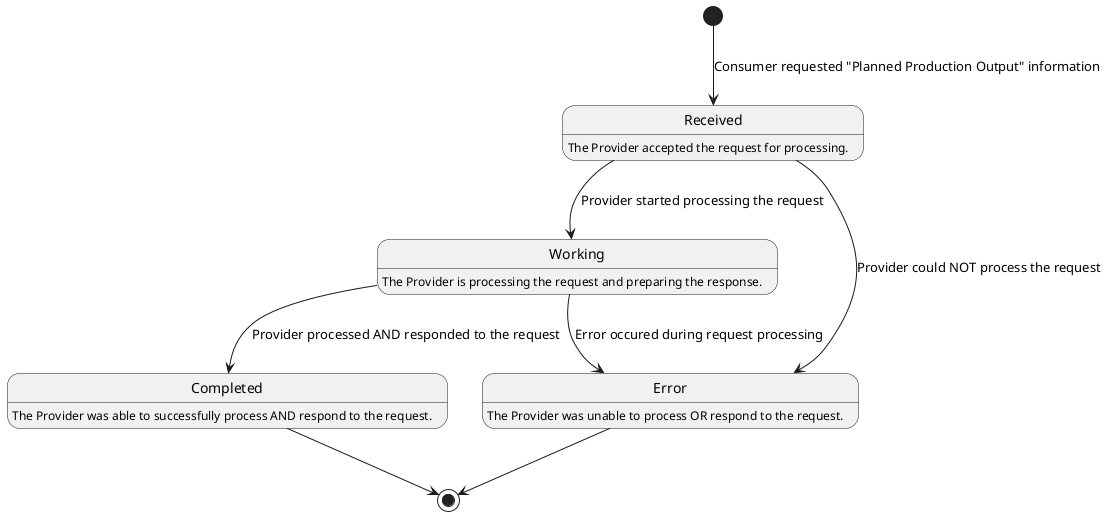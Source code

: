 @startuml Figure_4

Received : The Provider accepted the request for processing.
Working : The Provider is processing the request and preparing the response.
Completed : The Provider was able to successfully process AND respond to the request.
Error : The Provider was unable to process OR respond to the request.

[*] --> Received : Consumer requested "Planned Production Output" information

Received --> Working : Provider started processing the request
Received --> Error : Provider could NOT process the request

Working --> Completed : Provider processed AND responded to the request
Working --> Error : Error occured during request processing

Completed --> [*]

Error --> [*]

@enduml